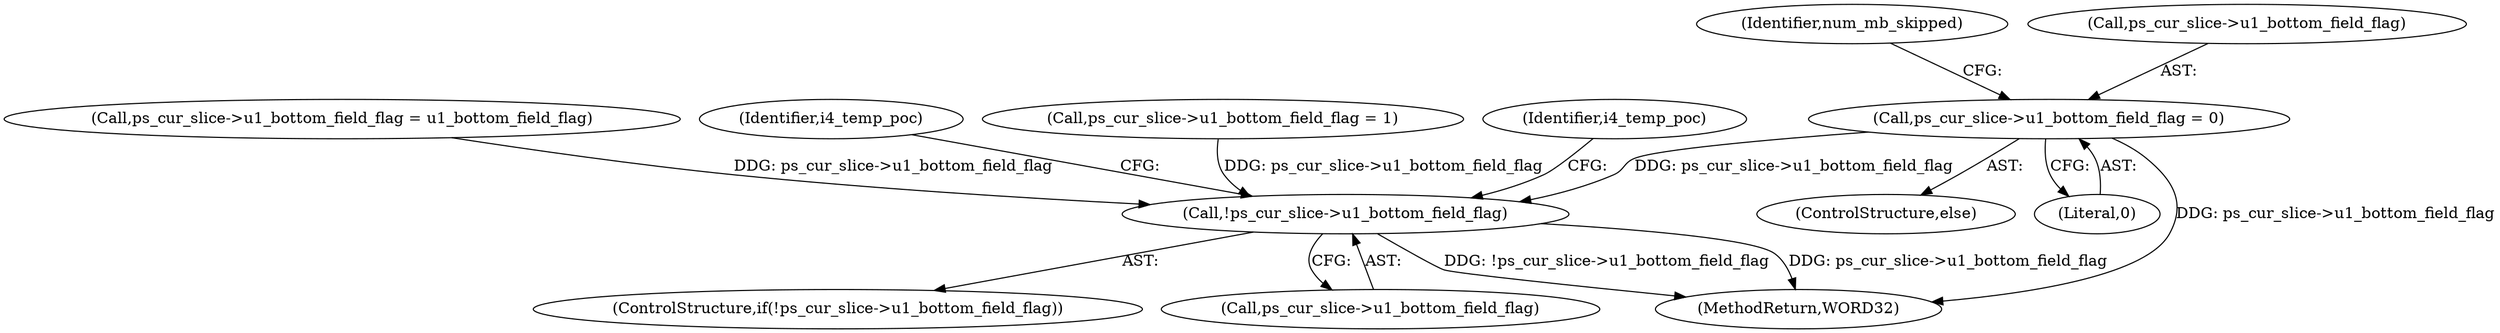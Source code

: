 digraph "0_Android_e629194c62a9a129ce378e08cb1059a8a53f1795_1@pointer" {
"1000864" [label="(Call,ps_cur_slice->u1_bottom_field_flag = 0)"];
"1001279" [label="(Call,!ps_cur_slice->u1_bottom_field_flag)"];
"1000930" [label="(Call,ps_cur_slice->u1_bottom_field_flag = u1_bottom_field_flag)"];
"1000868" [label="(Literal,0)"];
"1002570" [label="(MethodReturn,WORD32)"];
"1001278" [label="(ControlStructure,if(!ps_cur_slice->u1_bottom_field_flag))"];
"1001279" [label="(Call,!ps_cur_slice->u1_bottom_field_flag)"];
"1001284" [label="(Identifier,i4_temp_poc)"];
"1000858" [label="(Call,ps_cur_slice->u1_bottom_field_flag = 1)"];
"1001292" [label="(Identifier,i4_temp_poc)"];
"1000870" [label="(Identifier,num_mb_skipped)"];
"1001280" [label="(Call,ps_cur_slice->u1_bottom_field_flag)"];
"1000863" [label="(ControlStructure,else)"];
"1000864" [label="(Call,ps_cur_slice->u1_bottom_field_flag = 0)"];
"1000865" [label="(Call,ps_cur_slice->u1_bottom_field_flag)"];
"1000864" -> "1000863"  [label="AST: "];
"1000864" -> "1000868"  [label="CFG: "];
"1000865" -> "1000864"  [label="AST: "];
"1000868" -> "1000864"  [label="AST: "];
"1000870" -> "1000864"  [label="CFG: "];
"1000864" -> "1002570"  [label="DDG: ps_cur_slice->u1_bottom_field_flag"];
"1000864" -> "1001279"  [label="DDG: ps_cur_slice->u1_bottom_field_flag"];
"1001279" -> "1001278"  [label="AST: "];
"1001279" -> "1001280"  [label="CFG: "];
"1001280" -> "1001279"  [label="AST: "];
"1001284" -> "1001279"  [label="CFG: "];
"1001292" -> "1001279"  [label="CFG: "];
"1001279" -> "1002570"  [label="DDG: ps_cur_slice->u1_bottom_field_flag"];
"1001279" -> "1002570"  [label="DDG: !ps_cur_slice->u1_bottom_field_flag"];
"1000858" -> "1001279"  [label="DDG: ps_cur_slice->u1_bottom_field_flag"];
"1000930" -> "1001279"  [label="DDG: ps_cur_slice->u1_bottom_field_flag"];
}
